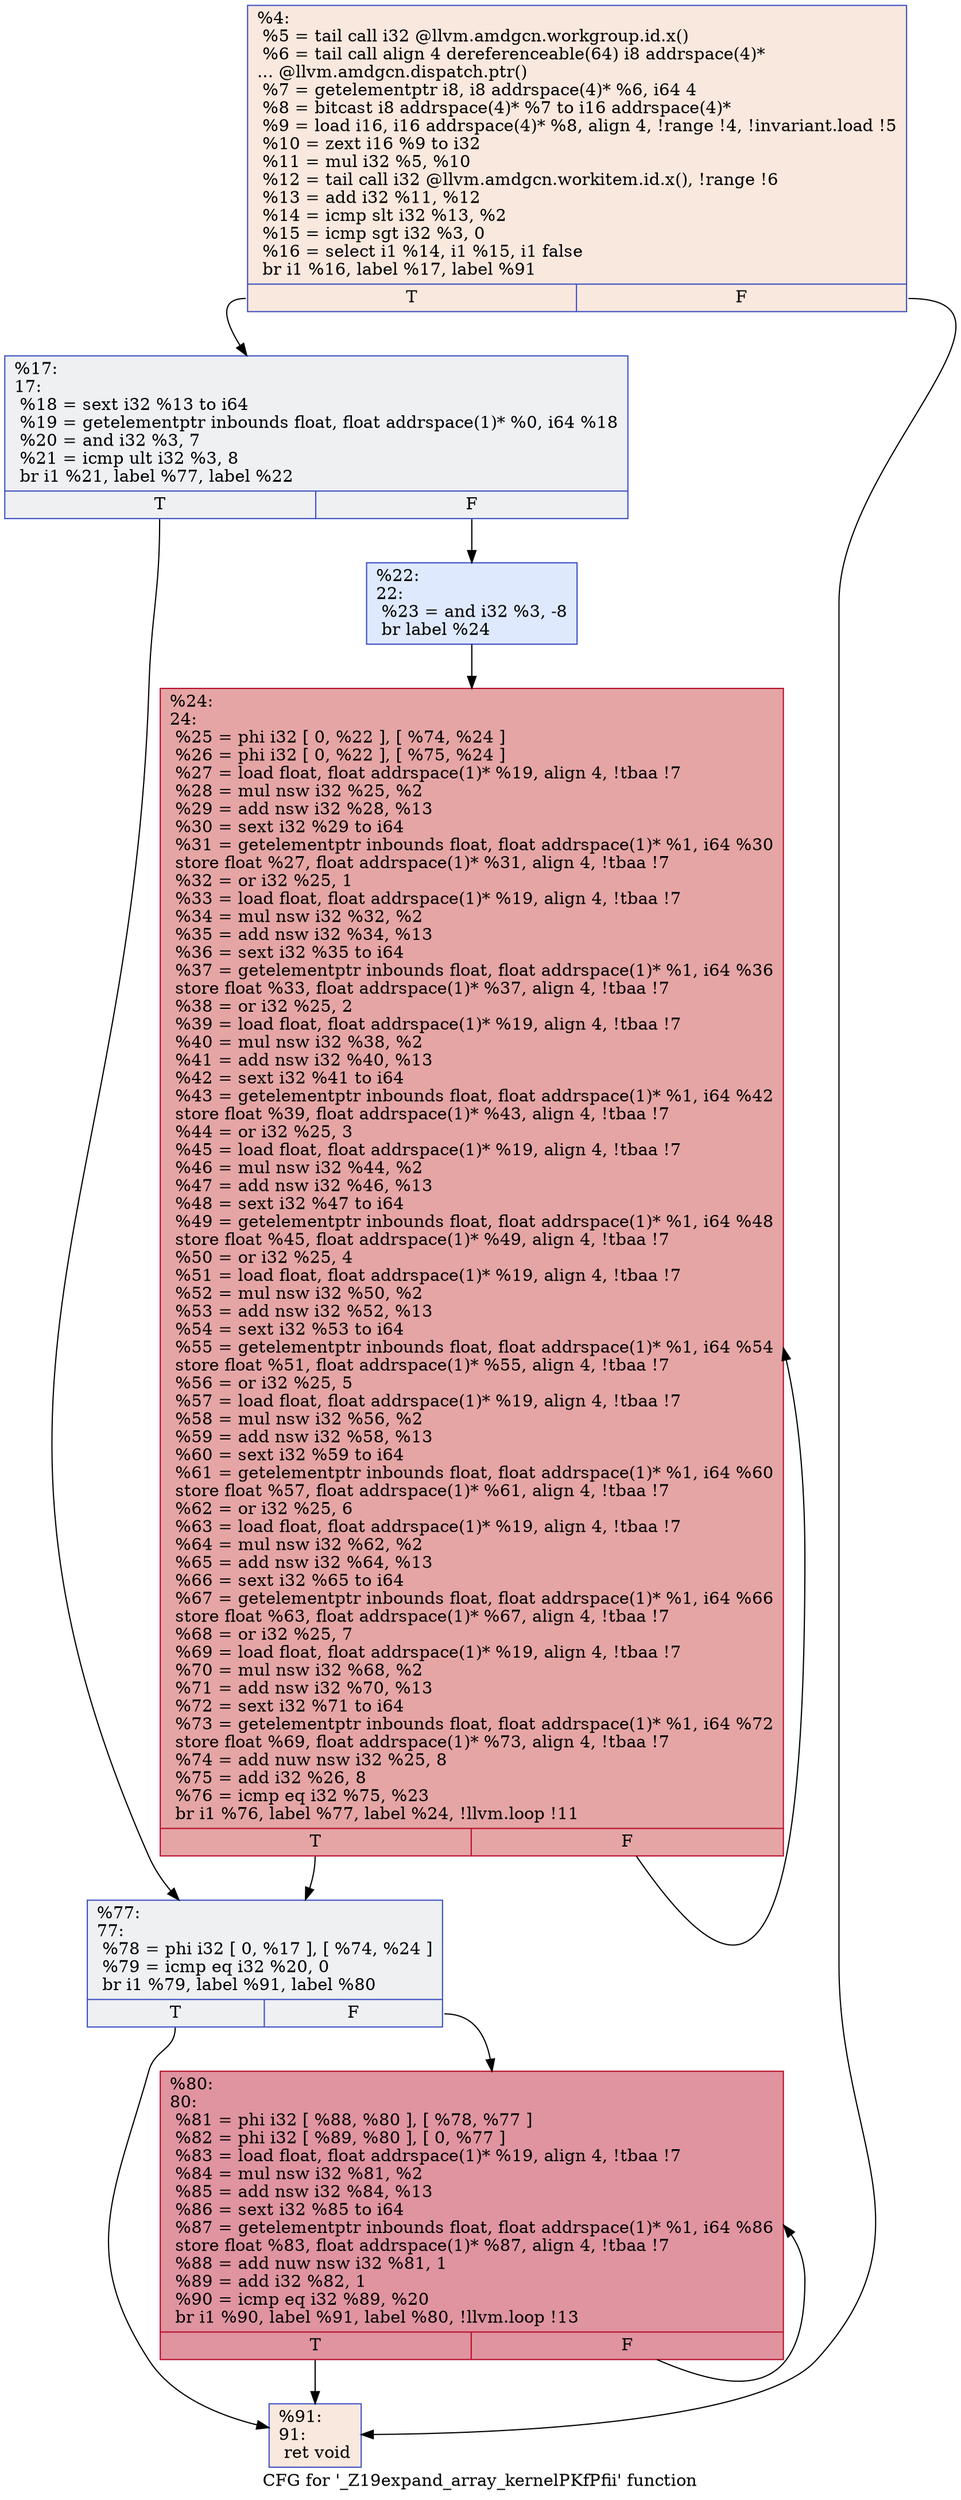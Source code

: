 digraph "CFG for '_Z19expand_array_kernelPKfPfii' function" {
	label="CFG for '_Z19expand_array_kernelPKfPfii' function";

	Node0x59d9e20 [shape=record,color="#3d50c3ff", style=filled, fillcolor="#f2cab570",label="{%4:\l  %5 = tail call i32 @llvm.amdgcn.workgroup.id.x()\l  %6 = tail call align 4 dereferenceable(64) i8 addrspace(4)*\l... @llvm.amdgcn.dispatch.ptr()\l  %7 = getelementptr i8, i8 addrspace(4)* %6, i64 4\l  %8 = bitcast i8 addrspace(4)* %7 to i16 addrspace(4)*\l  %9 = load i16, i16 addrspace(4)* %8, align 4, !range !4, !invariant.load !5\l  %10 = zext i16 %9 to i32\l  %11 = mul i32 %5, %10\l  %12 = tail call i32 @llvm.amdgcn.workitem.id.x(), !range !6\l  %13 = add i32 %11, %12\l  %14 = icmp slt i32 %13, %2\l  %15 = icmp sgt i32 %3, 0\l  %16 = select i1 %14, i1 %15, i1 false\l  br i1 %16, label %17, label %91\l|{<s0>T|<s1>F}}"];
	Node0x59d9e20:s0 -> Node0x59da9d0;
	Node0x59d9e20:s1 -> Node0x59dbfb0;
	Node0x59da9d0 [shape=record,color="#3d50c3ff", style=filled, fillcolor="#d9dce170",label="{%17:\l17:                                               \l  %18 = sext i32 %13 to i64\l  %19 = getelementptr inbounds float, float addrspace(1)* %0, i64 %18\l  %20 = and i32 %3, 7\l  %21 = icmp ult i32 %3, 8\l  br i1 %21, label %77, label %22\l|{<s0>T|<s1>F}}"];
	Node0x59da9d0:s0 -> Node0x59dc380;
	Node0x59da9d0:s1 -> Node0x59dc3d0;
	Node0x59dc3d0 [shape=record,color="#3d50c3ff", style=filled, fillcolor="#b5cdfa70",label="{%22:\l22:                                               \l  %23 = and i32 %3, -8\l  br label %24\l}"];
	Node0x59dc3d0 -> Node0x59dc5d0;
	Node0x59dc5d0 [shape=record,color="#b70d28ff", style=filled, fillcolor="#c5333470",label="{%24:\l24:                                               \l  %25 = phi i32 [ 0, %22 ], [ %74, %24 ]\l  %26 = phi i32 [ 0, %22 ], [ %75, %24 ]\l  %27 = load float, float addrspace(1)* %19, align 4, !tbaa !7\l  %28 = mul nsw i32 %25, %2\l  %29 = add nsw i32 %28, %13\l  %30 = sext i32 %29 to i64\l  %31 = getelementptr inbounds float, float addrspace(1)* %1, i64 %30\l  store float %27, float addrspace(1)* %31, align 4, !tbaa !7\l  %32 = or i32 %25, 1\l  %33 = load float, float addrspace(1)* %19, align 4, !tbaa !7\l  %34 = mul nsw i32 %32, %2\l  %35 = add nsw i32 %34, %13\l  %36 = sext i32 %35 to i64\l  %37 = getelementptr inbounds float, float addrspace(1)* %1, i64 %36\l  store float %33, float addrspace(1)* %37, align 4, !tbaa !7\l  %38 = or i32 %25, 2\l  %39 = load float, float addrspace(1)* %19, align 4, !tbaa !7\l  %40 = mul nsw i32 %38, %2\l  %41 = add nsw i32 %40, %13\l  %42 = sext i32 %41 to i64\l  %43 = getelementptr inbounds float, float addrspace(1)* %1, i64 %42\l  store float %39, float addrspace(1)* %43, align 4, !tbaa !7\l  %44 = or i32 %25, 3\l  %45 = load float, float addrspace(1)* %19, align 4, !tbaa !7\l  %46 = mul nsw i32 %44, %2\l  %47 = add nsw i32 %46, %13\l  %48 = sext i32 %47 to i64\l  %49 = getelementptr inbounds float, float addrspace(1)* %1, i64 %48\l  store float %45, float addrspace(1)* %49, align 4, !tbaa !7\l  %50 = or i32 %25, 4\l  %51 = load float, float addrspace(1)* %19, align 4, !tbaa !7\l  %52 = mul nsw i32 %50, %2\l  %53 = add nsw i32 %52, %13\l  %54 = sext i32 %53 to i64\l  %55 = getelementptr inbounds float, float addrspace(1)* %1, i64 %54\l  store float %51, float addrspace(1)* %55, align 4, !tbaa !7\l  %56 = or i32 %25, 5\l  %57 = load float, float addrspace(1)* %19, align 4, !tbaa !7\l  %58 = mul nsw i32 %56, %2\l  %59 = add nsw i32 %58, %13\l  %60 = sext i32 %59 to i64\l  %61 = getelementptr inbounds float, float addrspace(1)* %1, i64 %60\l  store float %57, float addrspace(1)* %61, align 4, !tbaa !7\l  %62 = or i32 %25, 6\l  %63 = load float, float addrspace(1)* %19, align 4, !tbaa !7\l  %64 = mul nsw i32 %62, %2\l  %65 = add nsw i32 %64, %13\l  %66 = sext i32 %65 to i64\l  %67 = getelementptr inbounds float, float addrspace(1)* %1, i64 %66\l  store float %63, float addrspace(1)* %67, align 4, !tbaa !7\l  %68 = or i32 %25, 7\l  %69 = load float, float addrspace(1)* %19, align 4, !tbaa !7\l  %70 = mul nsw i32 %68, %2\l  %71 = add nsw i32 %70, %13\l  %72 = sext i32 %71 to i64\l  %73 = getelementptr inbounds float, float addrspace(1)* %1, i64 %72\l  store float %69, float addrspace(1)* %73, align 4, !tbaa !7\l  %74 = add nuw nsw i32 %25, 8\l  %75 = add i32 %26, 8\l  %76 = icmp eq i32 %75, %23\l  br i1 %76, label %77, label %24, !llvm.loop !11\l|{<s0>T|<s1>F}}"];
	Node0x59dc5d0:s0 -> Node0x59dc380;
	Node0x59dc5d0:s1 -> Node0x59dc5d0;
	Node0x59dc380 [shape=record,color="#3d50c3ff", style=filled, fillcolor="#d9dce170",label="{%77:\l77:                                               \l  %78 = phi i32 [ 0, %17 ], [ %74, %24 ]\l  %79 = icmp eq i32 %20, 0\l  br i1 %79, label %91, label %80\l|{<s0>T|<s1>F}}"];
	Node0x59dc380:s0 -> Node0x59dbfb0;
	Node0x59dc380:s1 -> Node0x59df600;
	Node0x59df600 [shape=record,color="#b70d28ff", style=filled, fillcolor="#b70d2870",label="{%80:\l80:                                               \l  %81 = phi i32 [ %88, %80 ], [ %78, %77 ]\l  %82 = phi i32 [ %89, %80 ], [ 0, %77 ]\l  %83 = load float, float addrspace(1)* %19, align 4, !tbaa !7\l  %84 = mul nsw i32 %81, %2\l  %85 = add nsw i32 %84, %13\l  %86 = sext i32 %85 to i64\l  %87 = getelementptr inbounds float, float addrspace(1)* %1, i64 %86\l  store float %83, float addrspace(1)* %87, align 4, !tbaa !7\l  %88 = add nuw nsw i32 %81, 1\l  %89 = add i32 %82, 1\l  %90 = icmp eq i32 %89, %20\l  br i1 %90, label %91, label %80, !llvm.loop !13\l|{<s0>T|<s1>F}}"];
	Node0x59df600:s0 -> Node0x59dbfb0;
	Node0x59df600:s1 -> Node0x59df600;
	Node0x59dbfb0 [shape=record,color="#3d50c3ff", style=filled, fillcolor="#f2cab570",label="{%91:\l91:                                               \l  ret void\l}"];
}
